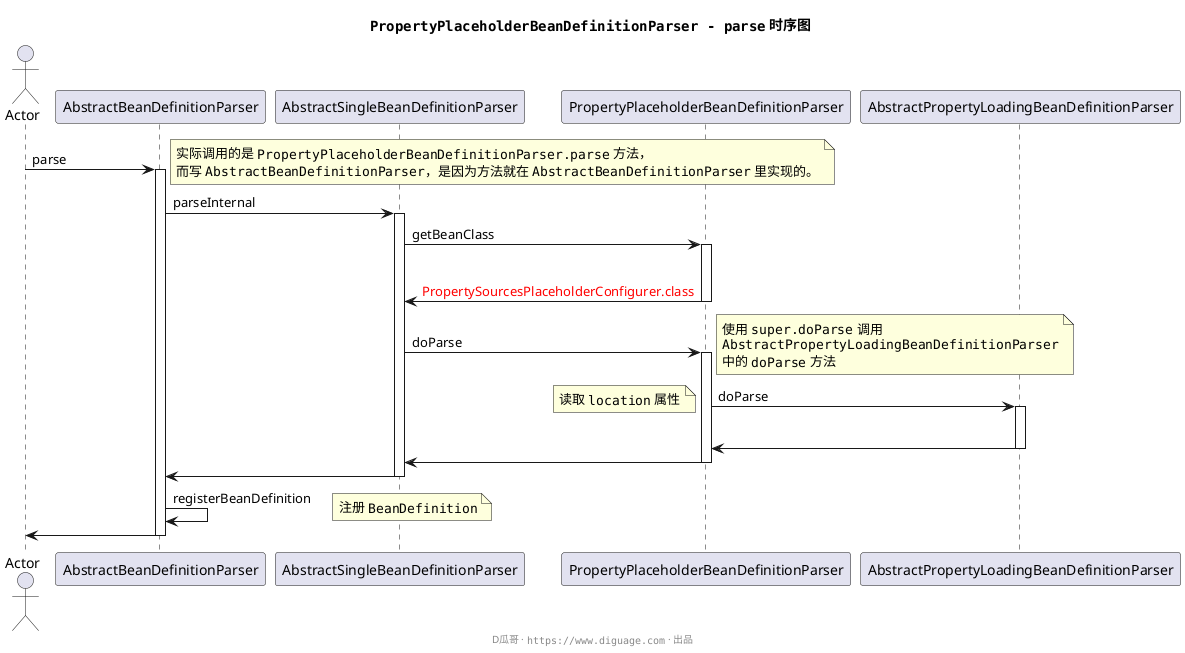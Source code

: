 @startuml

title **""PropertyPlaceholderBeanDefinitionParser - parse"" 时序图 **

actor Actor

Actor -> AbstractBeanDefinitionParser: parse
activate AbstractBeanDefinitionParser
note right: 实际调用的是 ""PropertyPlaceholderBeanDefinitionParser.parse"" 方法，\n而写 ""AbstractBeanDefinitionParser""，是因为方法就在 ""AbstractBeanDefinitionParser"" 里实现的。

    AbstractBeanDefinitionParser -> AbstractSingleBeanDefinitionParser: parseInternal
    activate AbstractSingleBeanDefinitionParser

        AbstractSingleBeanDefinitionParser -> PropertyPlaceholderBeanDefinitionParser:getBeanClass
        activate PropertyPlaceholderBeanDefinitionParser
        |||
        AbstractSingleBeanDefinitionParser <- PropertyPlaceholderBeanDefinitionParser:<font color=red>PropertySourcesPlaceholderConfigurer.class</font>
        deactivate PropertyPlaceholderBeanDefinitionParser

        AbstractSingleBeanDefinitionParser -> PropertyPlaceholderBeanDefinitionParser:doParse
        activate PropertyPlaceholderBeanDefinitionParser
        note right: 使用 ""super.doParse"" 调用\n""AbstractPropertyLoadingBeanDefinitionParser""\n中的 ""doParse"" 方法

            PropertyPlaceholderBeanDefinitionParser -> AbstractPropertyLoadingBeanDefinitionParser:doParse
            activate AbstractPropertyLoadingBeanDefinitionParser
            note left: 读取 ""location"" 属性
            |||
            PropertyPlaceholderBeanDefinitionParser <- AbstractPropertyLoadingBeanDefinitionParser
            deactivate AbstractPropertyLoadingBeanDefinitionParser

        AbstractSingleBeanDefinitionParser <- PropertyPlaceholderBeanDefinitionParser
        deactivate PropertyPlaceholderBeanDefinitionParser

    AbstractBeanDefinitionParser <- AbstractSingleBeanDefinitionParser
    deactivate AbstractSingleBeanDefinitionParser

    AbstractBeanDefinitionParser -> AbstractBeanDefinitionParser:registerBeanDefinition
    note right: 注册 ""BeanDefinition""

Actor <- AbstractBeanDefinitionParser
deactivate AbstractBeanDefinitionParser


footer D瓜哥 · ""https://www.diguage.com"" · 出品
@enduml